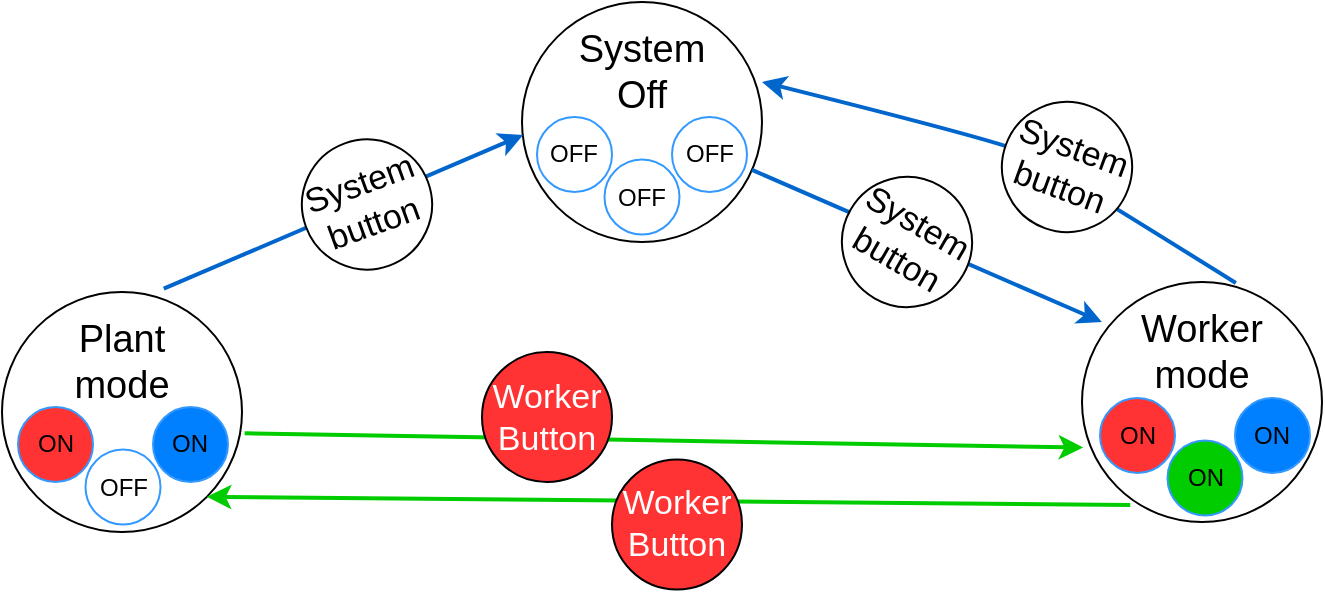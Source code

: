 <mxfile version="22.1.21" type="device">
  <diagram id="C5RBs43oDa-KdzZeNtuy" name="Page-1">
    <mxGraphModel dx="733" dy="465" grid="1" gridSize="10" guides="1" tooltips="1" connect="1" arrows="1" fold="1" page="1" pageScale="1" pageWidth="827" pageHeight="1169" math="0" shadow="0">
      <root>
        <mxCell id="WIyWlLk6GJQsqaUBKTNV-0" />
        <mxCell id="WIyWlLk6GJQsqaUBKTNV-1" parent="WIyWlLk6GJQsqaUBKTNV-0" />
        <mxCell id="iyH_EipeMZXM0Fu82atl-0" value="" style="ellipse;whiteSpace=wrap;html=1;" parent="WIyWlLk6GJQsqaUBKTNV-1" vertex="1">
          <mxGeometry x="270" y="90" width="120" height="120" as="geometry" />
        </mxCell>
        <mxCell id="iyH_EipeMZXM0Fu82atl-1" value="&lt;font style=&quot;font-size: 19px;&quot;&gt;System Off&lt;/font&gt;" style="text;html=1;strokeColor=none;fillColor=none;align=center;verticalAlign=middle;whiteSpace=wrap;rounded=0;" parent="WIyWlLk6GJQsqaUBKTNV-1" vertex="1">
          <mxGeometry x="295" y="110" width="70" height="30" as="geometry" />
        </mxCell>
        <mxCell id="iyH_EipeMZXM0Fu82atl-2" value="" style="ellipse;whiteSpace=wrap;html=1;aspect=fixed;fillColor=none;strokeColor=#3399FF;fontColor=#000000;" parent="WIyWlLk6GJQsqaUBKTNV-1" vertex="1">
          <mxGeometry x="277.5" y="147.5" width="37.5" height="37.5" as="geometry" />
        </mxCell>
        <mxCell id="iyH_EipeMZXM0Fu82atl-3" value="OFF" style="text;html=1;strokeColor=none;fillColor=none;align=center;verticalAlign=middle;whiteSpace=wrap;rounded=0;" parent="WIyWlLk6GJQsqaUBKTNV-1" vertex="1">
          <mxGeometry x="281.25" y="158.75" width="30" height="15" as="geometry" />
        </mxCell>
        <mxCell id="iyH_EipeMZXM0Fu82atl-4" value="" style="ellipse;whiteSpace=wrap;html=1;aspect=fixed;fillColor=none;strokeColor=#3399FF;" parent="WIyWlLk6GJQsqaUBKTNV-1" vertex="1">
          <mxGeometry x="345" y="147.5" width="37.5" height="37.5" as="geometry" />
        </mxCell>
        <mxCell id="iyH_EipeMZXM0Fu82atl-5" value="OFF" style="text;html=1;align=center;verticalAlign=middle;whiteSpace=wrap;rounded=0;fontColor=#000000;" parent="WIyWlLk6GJQsqaUBKTNV-1" vertex="1">
          <mxGeometry x="348.75" y="156.25" width="30" height="20" as="geometry" />
        </mxCell>
        <mxCell id="iyH_EipeMZXM0Fu82atl-6" value="" style="ellipse;whiteSpace=wrap;html=1;" parent="WIyWlLk6GJQsqaUBKTNV-1" vertex="1">
          <mxGeometry x="550" y="230" width="120" height="120" as="geometry" />
        </mxCell>
        <mxCell id="iyH_EipeMZXM0Fu82atl-7" value="&lt;font style=&quot;font-size: 19px;&quot;&gt;Worker mode&lt;/font&gt;" style="text;html=1;strokeColor=none;fillColor=none;align=center;verticalAlign=middle;whiteSpace=wrap;rounded=0;" parent="WIyWlLk6GJQsqaUBKTNV-1" vertex="1">
          <mxGeometry x="575" y="250" width="70" height="30" as="geometry" />
        </mxCell>
        <mxCell id="iyH_EipeMZXM0Fu82atl-12" value="" style="endArrow=classic;html=1;rounded=0;fontSize=21;horizontal=1;entryX=0.083;entryY=0.167;entryDx=0;entryDy=0;entryPerimeter=0;fillColor=#66B2FF;fontColor=#007FFF;strokeWidth=2;strokeColor=#0066CC;" parent="WIyWlLk6GJQsqaUBKTNV-1" source="iyH_EipeMZXM0Fu82atl-0" target="iyH_EipeMZXM0Fu82atl-6" edge="1">
          <mxGeometry width="50" height="50" relative="1" as="geometry">
            <mxPoint x="410" y="290" as="sourcePoint" />
            <mxPoint x="450" y="240" as="targetPoint" />
          </mxGeometry>
        </mxCell>
        <mxCell id="iyH_EipeMZXM0Fu82atl-14" value="" style="curved=1;endArrow=classic;html=1;rounded=0;exitX=0.641;exitY=0.004;exitDx=0;exitDy=0;exitPerimeter=0;entryX=1;entryY=0.333;entryDx=0;entryDy=0;entryPerimeter=0;strokeWidth=2;strokeColor=#0066CC;" parent="WIyWlLk6GJQsqaUBKTNV-1" source="iyH_EipeMZXM0Fu82atl-6" target="iyH_EipeMZXM0Fu82atl-0" edge="1">
          <mxGeometry width="50" height="50" relative="1" as="geometry">
            <mxPoint x="490" y="200" as="sourcePoint" />
            <mxPoint x="540" y="150" as="targetPoint" />
            <Array as="points">
              <mxPoint x="530" y="170" />
              <mxPoint x="510" y="160" />
            </Array>
          </mxGeometry>
        </mxCell>
        <mxCell id="iyH_EipeMZXM0Fu82atl-25" value="" style="ellipse;whiteSpace=wrap;html=1;" parent="WIyWlLk6GJQsqaUBKTNV-1" vertex="1">
          <mxGeometry x="10" y="235" width="120" height="120" as="geometry" />
        </mxCell>
        <mxCell id="iyH_EipeMZXM0Fu82atl-26" value="&lt;font style=&quot;font-size: 19px;&quot;&gt;Plant mode&lt;/font&gt;" style="text;html=1;strokeColor=none;fillColor=none;align=center;verticalAlign=middle;whiteSpace=wrap;rounded=0;" parent="WIyWlLk6GJQsqaUBKTNV-1" vertex="1">
          <mxGeometry x="35" y="255" width="70" height="30" as="geometry" />
        </mxCell>
        <mxCell id="iyH_EipeMZXM0Fu82atl-31" value="" style="endArrow=classic;html=1;rounded=0;fontSize=21;horizontal=1;entryX=0.005;entryY=0.554;entryDx=0;entryDy=0;entryPerimeter=0;fillColor=#66B2FF;fontColor=#007FFF;strokeWidth=2;strokeColor=#0066CC;exitX=0.674;exitY=-0.014;exitDx=0;exitDy=0;exitPerimeter=0;" parent="WIyWlLk6GJQsqaUBKTNV-1" source="iyH_EipeMZXM0Fu82atl-25" target="iyH_EipeMZXM0Fu82atl-0" edge="1">
          <mxGeometry width="50" height="50" relative="1" as="geometry">
            <mxPoint x="389" y="195" as="sourcePoint" />
            <mxPoint x="480" y="260" as="targetPoint" />
          </mxGeometry>
        </mxCell>
        <mxCell id="iyH_EipeMZXM0Fu82atl-35" value="" style="endArrow=classic;html=1;rounded=0;fontSize=21;horizontal=1;entryX=0.005;entryY=0.69;entryDx=0;entryDy=0;entryPerimeter=0;fillColor=#66B2FF;fontColor=#007FFF;strokeWidth=2;strokeColor=#00CC00;exitX=1.011;exitY=0.589;exitDx=0;exitDy=0;exitPerimeter=0;" parent="WIyWlLk6GJQsqaUBKTNV-1" source="iyH_EipeMZXM0Fu82atl-25" target="iyH_EipeMZXM0Fu82atl-6" edge="1">
          <mxGeometry width="50" height="50" relative="1" as="geometry">
            <mxPoint x="236.5" y="356" as="sourcePoint" />
            <mxPoint x="363.5" y="250" as="targetPoint" />
          </mxGeometry>
        </mxCell>
        <mxCell id="3Iq2bgIuKtoezMFsLz0R-0" value="" style="ellipse;whiteSpace=wrap;html=1;aspect=fixed;fillColor=none;strokeColor=#3399FF;" parent="WIyWlLk6GJQsqaUBKTNV-1" vertex="1">
          <mxGeometry x="311.25" y="168.75" width="37.5" height="37.5" as="geometry" />
        </mxCell>
        <mxCell id="3Iq2bgIuKtoezMFsLz0R-1" value="OFF" style="text;html=1;align=center;verticalAlign=middle;whiteSpace=wrap;rounded=0;fontColor=#000000;" parent="WIyWlLk6GJQsqaUBKTNV-1" vertex="1">
          <mxGeometry x="315" y="177.5" width="30" height="20" as="geometry" />
        </mxCell>
        <mxCell id="3Iq2bgIuKtoezMFsLz0R-9" value="" style="ellipse;whiteSpace=wrap;html=1;aspect=fixed;fillColor=#FF3333;strokeColor=#3399FF;fontColor=#000000;" parent="WIyWlLk6GJQsqaUBKTNV-1" vertex="1">
          <mxGeometry x="559" y="288" width="37.5" height="37.5" as="geometry" />
        </mxCell>
        <mxCell id="3Iq2bgIuKtoezMFsLz0R-10" value="ON" style="text;html=1;strokeColor=none;fillColor=none;align=center;verticalAlign=middle;whiteSpace=wrap;rounded=0;" parent="WIyWlLk6GJQsqaUBKTNV-1" vertex="1">
          <mxGeometry x="562.75" y="299.25" width="30" height="15" as="geometry" />
        </mxCell>
        <mxCell id="3Iq2bgIuKtoezMFsLz0R-11" value="" style="ellipse;whiteSpace=wrap;html=1;aspect=fixed;fillColor=#007FFF;strokeColor=#3399FF;" parent="WIyWlLk6GJQsqaUBKTNV-1" vertex="1">
          <mxGeometry x="626.5" y="288" width="37.5" height="37.5" as="geometry" />
        </mxCell>
        <mxCell id="3Iq2bgIuKtoezMFsLz0R-12" value="ON" style="text;html=1;align=center;verticalAlign=middle;whiteSpace=wrap;rounded=0;fontColor=#000000;" parent="WIyWlLk6GJQsqaUBKTNV-1" vertex="1">
          <mxGeometry x="630.25" y="296.75" width="30" height="20" as="geometry" />
        </mxCell>
        <mxCell id="3Iq2bgIuKtoezMFsLz0R-13" value="" style="ellipse;whiteSpace=wrap;html=1;aspect=fixed;fillColor=#00CC00;strokeColor=#3399FF;" parent="WIyWlLk6GJQsqaUBKTNV-1" vertex="1">
          <mxGeometry x="592.75" y="309.25" width="37.5" height="37.5" as="geometry" />
        </mxCell>
        <mxCell id="3Iq2bgIuKtoezMFsLz0R-14" value="ON" style="text;html=1;align=center;verticalAlign=middle;whiteSpace=wrap;rounded=0;fontColor=#000000;" parent="WIyWlLk6GJQsqaUBKTNV-1" vertex="1">
          <mxGeometry x="596.5" y="318" width="30" height="20" as="geometry" />
        </mxCell>
        <mxCell id="3Iq2bgIuKtoezMFsLz0R-15" value="" style="ellipse;whiteSpace=wrap;html=1;aspect=fixed;fillColor=#FF3333;strokeColor=#3399FF;fontColor=#000000;" parent="WIyWlLk6GJQsqaUBKTNV-1" vertex="1">
          <mxGeometry x="18" y="292.5" width="37.5" height="37.5" as="geometry" />
        </mxCell>
        <mxCell id="3Iq2bgIuKtoezMFsLz0R-16" value="ON" style="text;html=1;strokeColor=none;fillColor=none;align=center;verticalAlign=middle;whiteSpace=wrap;rounded=0;" parent="WIyWlLk6GJQsqaUBKTNV-1" vertex="1">
          <mxGeometry x="21.75" y="303.75" width="30" height="15" as="geometry" />
        </mxCell>
        <mxCell id="3Iq2bgIuKtoezMFsLz0R-17" value="" style="ellipse;whiteSpace=wrap;html=1;aspect=fixed;fillColor=#007FFF;strokeColor=#3399FF;" parent="WIyWlLk6GJQsqaUBKTNV-1" vertex="1">
          <mxGeometry x="85.5" y="292.5" width="37.5" height="37.5" as="geometry" />
        </mxCell>
        <mxCell id="3Iq2bgIuKtoezMFsLz0R-18" value="ON" style="text;html=1;align=center;verticalAlign=middle;whiteSpace=wrap;rounded=0;fontColor=#000000;" parent="WIyWlLk6GJQsqaUBKTNV-1" vertex="1">
          <mxGeometry x="89.25" y="301.25" width="30" height="20" as="geometry" />
        </mxCell>
        <mxCell id="3Iq2bgIuKtoezMFsLz0R-19" value="" style="ellipse;whiteSpace=wrap;html=1;aspect=fixed;fillColor=none;strokeColor=#3399FF;" parent="WIyWlLk6GJQsqaUBKTNV-1" vertex="1">
          <mxGeometry x="51.75" y="313.75" width="37.5" height="37.5" as="geometry" />
        </mxCell>
        <mxCell id="3Iq2bgIuKtoezMFsLz0R-20" value="OFF" style="text;html=1;align=center;verticalAlign=middle;whiteSpace=wrap;rounded=0;fontColor=#000000;" parent="WIyWlLk6GJQsqaUBKTNV-1" vertex="1">
          <mxGeometry x="55.5" y="322.5" width="30" height="20" as="geometry" />
        </mxCell>
        <mxCell id="ab45AY5imv68Dg17gVom-0" value="" style="ellipse;whiteSpace=wrap;html=1;aspect=fixed;fillColor=#FFFFFF;rotation=20;strokeColor=#000000;labelBorderColor=default;" vertex="1" parent="WIyWlLk6GJQsqaUBKTNV-1">
          <mxGeometry x="510" y="140" width="65" height="65" as="geometry" />
        </mxCell>
        <mxCell id="ab45AY5imv68Dg17gVom-6" value="" style="endArrow=classic;html=1;rounded=0;fontSize=21;horizontal=1;fillColor=#66B2FF;fontColor=#007FFF;strokeWidth=2;strokeColor=#00CC00;exitX=0.201;exitY=0.929;exitDx=0;exitDy=0;exitPerimeter=0;entryX=1;entryY=1;entryDx=0;entryDy=0;" edge="1" parent="WIyWlLk6GJQsqaUBKTNV-1" source="iyH_EipeMZXM0Fu82atl-6" target="iyH_EipeMZXM0Fu82atl-25">
          <mxGeometry width="50" height="50" relative="1" as="geometry">
            <mxPoint x="130" y="325.5" as="sourcePoint" />
            <mxPoint x="150" y="300" as="targetPoint" />
            <Array as="points" />
          </mxGeometry>
        </mxCell>
        <mxCell id="iyH_EipeMZXM0Fu82atl-15" value="&lt;font style=&quot;font-size: 17px;&quot;&gt;System button&lt;/font&gt;" style="text;html=1;align=center;verticalAlign=middle;whiteSpace=wrap;rounded=0;rotation=20;fontSize=17;labelBackgroundColor=none;fillColor=none;fontColor=#000000;strokeColor=none;" parent="WIyWlLk6GJQsqaUBKTNV-1" vertex="1">
          <mxGeometry x="521.25" y="163.75" width="42.5" height="17.5" as="geometry" />
        </mxCell>
        <mxCell id="ab45AY5imv68Dg17gVom-9" value="" style="ellipse;whiteSpace=wrap;html=1;aspect=fixed;fillColor=#FFFFFF;rotation=30;strokeColor=#000000;labelBorderColor=default;" vertex="1" parent="WIyWlLk6GJQsqaUBKTNV-1">
          <mxGeometry x="430" y="177.5" width="65" height="65" as="geometry" />
        </mxCell>
        <mxCell id="ab45AY5imv68Dg17gVom-10" value="&lt;font style=&quot;font-size: 17px;&quot;&gt;System button&lt;/font&gt;" style="text;html=1;align=center;verticalAlign=middle;whiteSpace=wrap;rounded=0;rotation=30;fontSize=17;labelBackgroundColor=none;fillColor=none;fontColor=#000000;strokeColor=none;" vertex="1" parent="WIyWlLk6GJQsqaUBKTNV-1">
          <mxGeometry x="441.25" y="201.25" width="42.5" height="17.5" as="geometry" />
        </mxCell>
        <mxCell id="ab45AY5imv68Dg17gVom-11" value="" style="ellipse;whiteSpace=wrap;html=1;aspect=fixed;fillColor=#FFFFFF;rotation=340;" vertex="1" parent="WIyWlLk6GJQsqaUBKTNV-1">
          <mxGeometry x="160" y="158.75" width="65" height="65" as="geometry" />
        </mxCell>
        <mxCell id="ab45AY5imv68Dg17gVom-12" value="&lt;font style=&quot;font-size: 17px;&quot;&gt;System button&lt;/font&gt;" style="text;html=1;align=center;verticalAlign=middle;whiteSpace=wrap;rounded=0;rotation=340;fontSize=17;labelBackgroundColor=none;fillColor=none;fontColor=#000000;strokeColor=none;" vertex="1" parent="WIyWlLk6GJQsqaUBKTNV-1">
          <mxGeometry x="171.25" y="182.5" width="42.5" height="17.5" as="geometry" />
        </mxCell>
        <mxCell id="ab45AY5imv68Dg17gVom-15" value="" style="ellipse;whiteSpace=wrap;html=1;aspect=fixed;fillColor=#FF3333;rotation=0;strokeColor=#000000;" vertex="1" parent="WIyWlLk6GJQsqaUBKTNV-1">
          <mxGeometry x="315" y="318.75" width="65" height="65" as="geometry" />
        </mxCell>
        <mxCell id="ab45AY5imv68Dg17gVom-16" value="&lt;font color=&quot;#ffffff&quot; style=&quot;font-size: 17px;&quot;&gt;Worker&lt;br&gt;Button&lt;br&gt;&lt;/font&gt;" style="text;html=1;align=center;verticalAlign=middle;whiteSpace=wrap;rounded=0;rotation=0;fontSize=17;labelBackgroundColor=none;fillColor=none;fontColor=#333333;strokeColor=none;" vertex="1" parent="WIyWlLk6GJQsqaUBKTNV-1">
          <mxGeometry x="326.25" y="342.5" width="42.5" height="17.5" as="geometry" />
        </mxCell>
        <mxCell id="ab45AY5imv68Dg17gVom-19" value="" style="ellipse;whiteSpace=wrap;html=1;aspect=fixed;fillColor=#FF3333;rotation=0;strokeColor=#000000;" vertex="1" parent="WIyWlLk6GJQsqaUBKTNV-1">
          <mxGeometry x="250" y="265" width="65" height="65" as="geometry" />
        </mxCell>
        <mxCell id="ab45AY5imv68Dg17gVom-20" value="&lt;font color=&quot;#ffffff&quot; style=&quot;font-size: 17px;&quot;&gt;Worker&lt;br&gt;Button&lt;br&gt;&lt;/font&gt;" style="text;html=1;align=center;verticalAlign=middle;whiteSpace=wrap;rounded=0;rotation=0;fontSize=17;labelBackgroundColor=none;fillColor=none;fontColor=#333333;strokeColor=none;" vertex="1" parent="WIyWlLk6GJQsqaUBKTNV-1">
          <mxGeometry x="261.25" y="288.75" width="42.5" height="17.5" as="geometry" />
        </mxCell>
      </root>
    </mxGraphModel>
  </diagram>
</mxfile>
